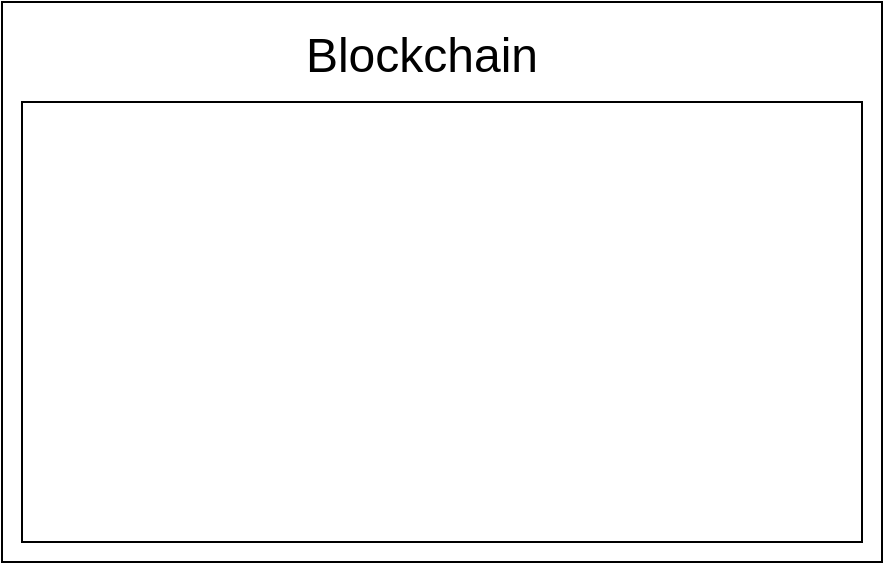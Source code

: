 <mxfile>
    <diagram id="sSYUCETtDqEobELzKSt1" name="Page-1">
        <mxGraphModel dx="1243" dy="417" grid="1" gridSize="10" guides="1" tooltips="1" connect="1" arrows="1" fold="1" page="1" pageScale="1" pageWidth="850" pageHeight="1100" math="0" shadow="0">
            <root>
                <mxCell id="0"/>
                <mxCell id="1" parent="0"/>
                <mxCell id="3" value="" style="rounded=0;whiteSpace=wrap;html=1;" vertex="1" parent="1">
                    <mxGeometry x="160" y="110" width="440" height="280" as="geometry"/>
                </mxCell>
                <mxCell id="2" value="" style="rounded=0;whiteSpace=wrap;html=1;" vertex="1" parent="1">
                    <mxGeometry x="170" y="160" width="420" height="220" as="geometry"/>
                </mxCell>
                <mxCell id="4" value="Blockchain" style="text;html=1;strokeColor=none;fillColor=none;align=center;verticalAlign=middle;whiteSpace=wrap;rounded=0;fontSize=24;" vertex="1" parent="1">
                    <mxGeometry x="310" y="120" width="120" height="34" as="geometry"/>
                </mxCell>
            </root>
        </mxGraphModel>
    </diagram>
</mxfile>